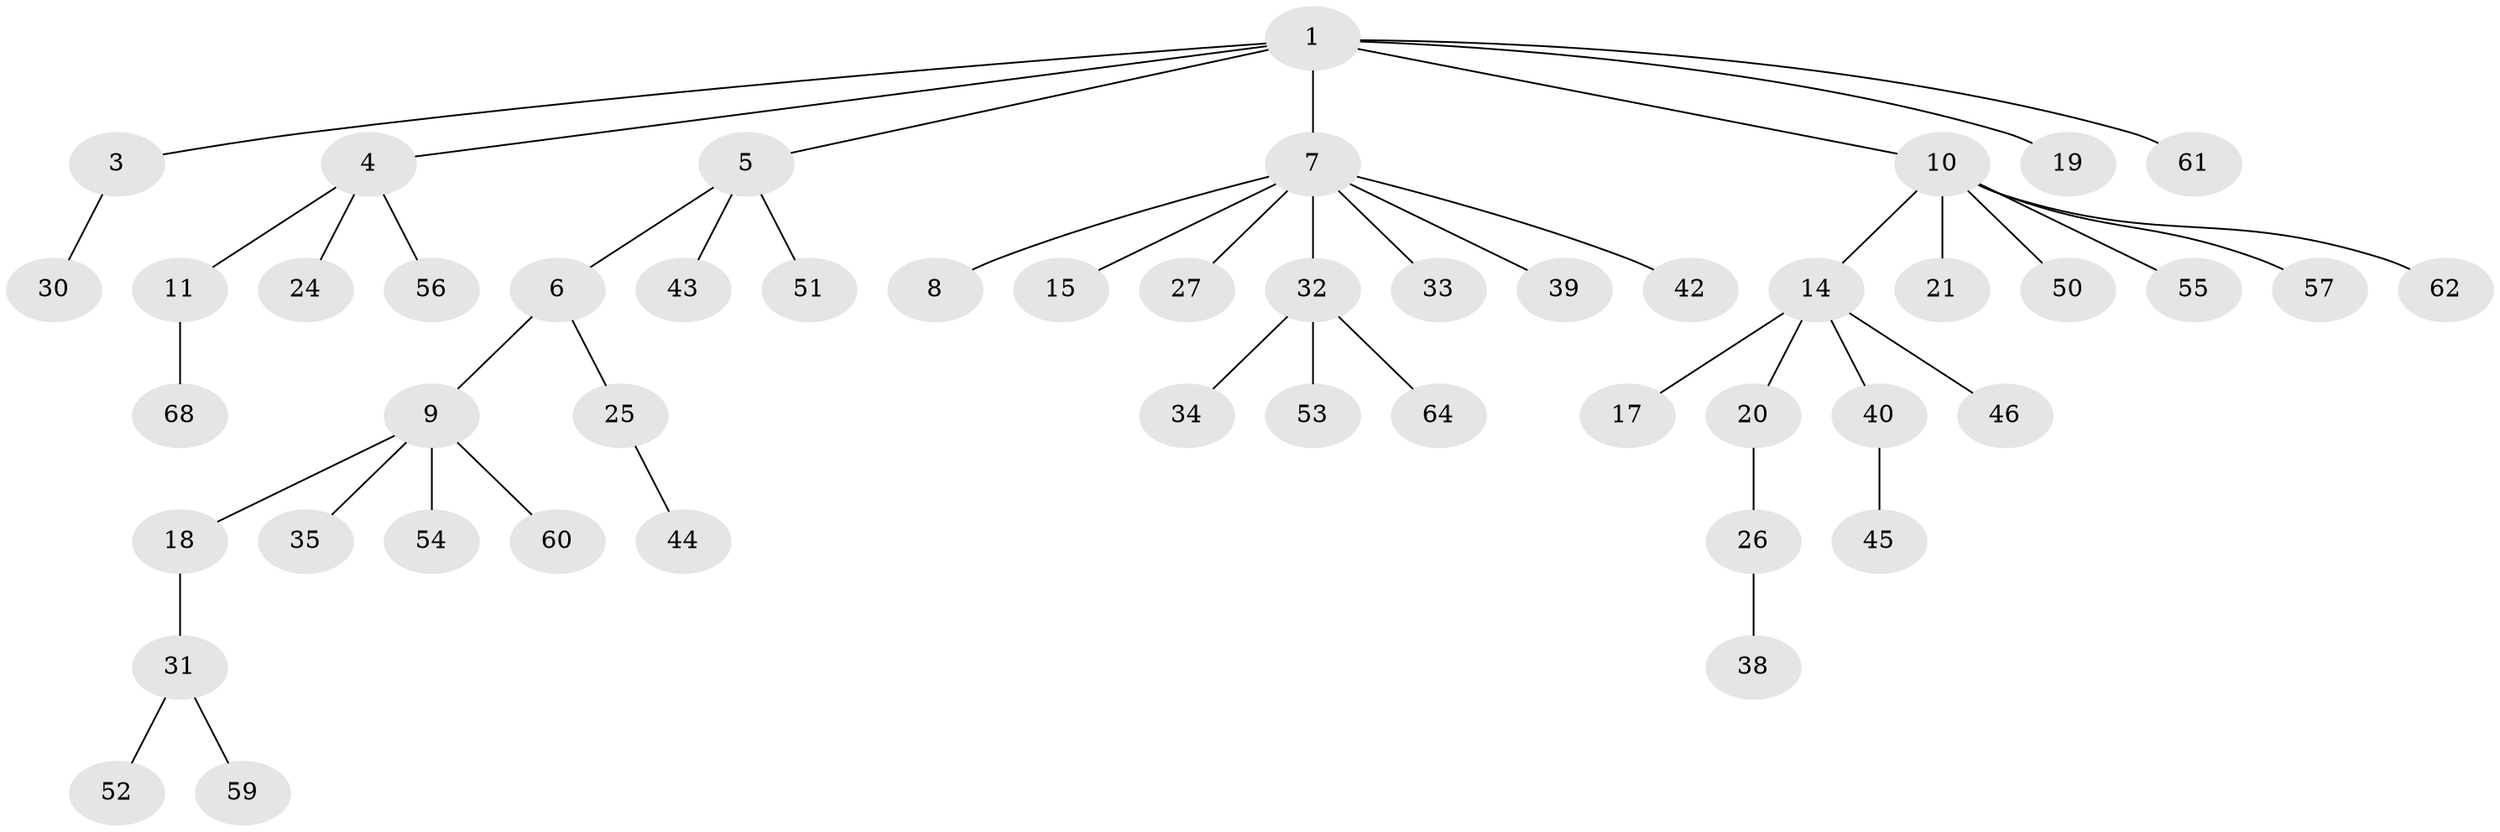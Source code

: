 // Generated by graph-tools (version 1.1) at 2025/24/03/03/25 07:24:05]
// undirected, 49 vertices, 48 edges
graph export_dot {
graph [start="1"]
  node [color=gray90,style=filled];
  1 [super="+2"];
  3 [super="+22"];
  4 [super="+36"];
  5 [super="+29"];
  6;
  7 [super="+49"];
  8 [super="+63"];
  9 [super="+13"];
  10 [super="+23"];
  11 [super="+12"];
  14 [super="+16"];
  15;
  17 [super="+41"];
  18;
  19;
  20;
  21;
  24;
  25 [super="+66"];
  26 [super="+28"];
  27;
  30;
  31 [super="+65"];
  32 [super="+69"];
  33;
  34 [super="+37"];
  35 [super="+47"];
  38;
  39;
  40;
  42;
  43;
  44 [super="+48"];
  45 [super="+67"];
  46;
  50;
  51;
  52;
  53;
  54;
  55;
  56;
  57 [super="+58"];
  59;
  60;
  61;
  62;
  64;
  68;
  1 -- 3;
  1 -- 61;
  1 -- 19;
  1 -- 4;
  1 -- 5;
  1 -- 7;
  1 -- 10;
  3 -- 30;
  4 -- 11;
  4 -- 24;
  4 -- 56;
  5 -- 6;
  5 -- 43;
  5 -- 51;
  6 -- 9;
  6 -- 25;
  7 -- 8;
  7 -- 15;
  7 -- 27;
  7 -- 32;
  7 -- 33;
  7 -- 39;
  7 -- 42;
  9 -- 18;
  9 -- 35;
  9 -- 54;
  9 -- 60;
  10 -- 14;
  10 -- 21;
  10 -- 50;
  10 -- 55;
  10 -- 62;
  10 -- 57;
  11 -- 68;
  14 -- 40;
  14 -- 46;
  14 -- 17;
  14 -- 20;
  18 -- 31;
  20 -- 26;
  25 -- 44;
  26 -- 38;
  31 -- 52;
  31 -- 59;
  32 -- 34;
  32 -- 53;
  32 -- 64;
  40 -- 45;
}
